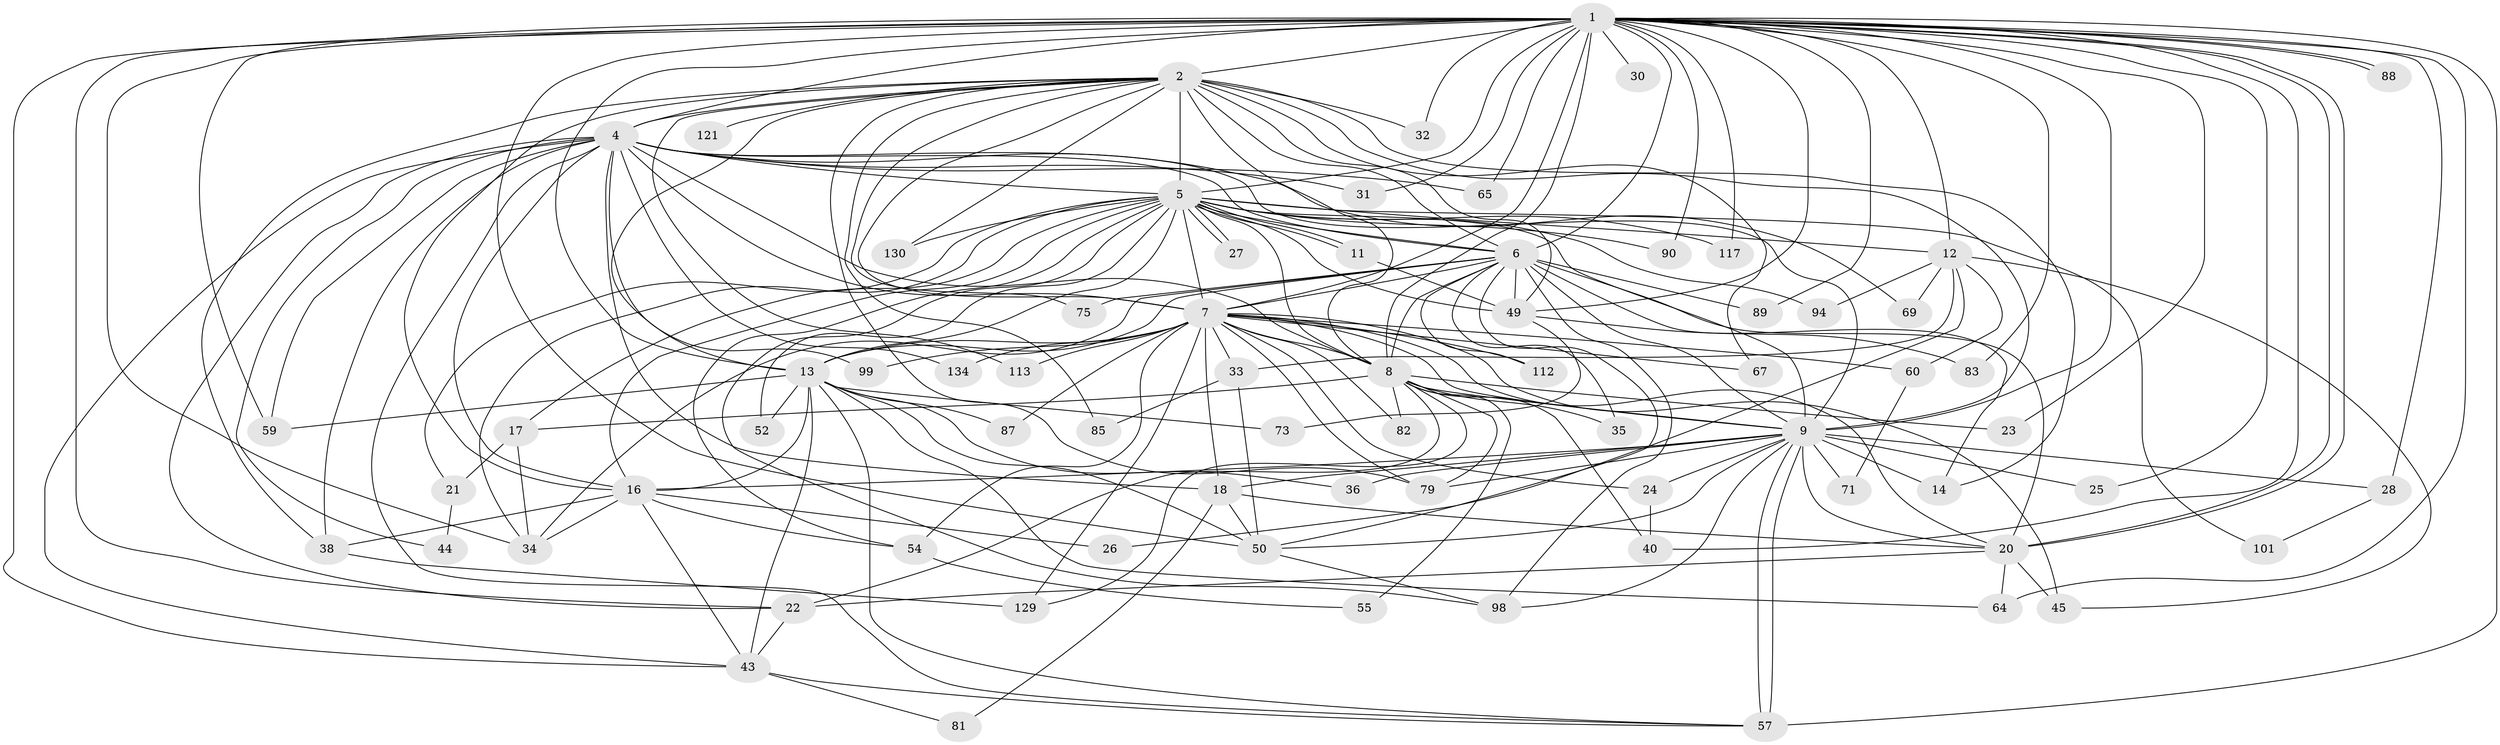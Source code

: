 // original degree distribution, {25: 0.007042253521126761, 18: 0.007042253521126761, 17: 0.007042253521126761, 23: 0.007042253521126761, 32: 0.007042253521126761, 21: 0.007042253521126761, 31: 0.007042253521126761, 19: 0.007042253521126761, 30: 0.007042253521126761, 27: 0.007042253521126761, 3: 0.19014084507042253, 8: 0.02112676056338028, 5: 0.035211267605633804, 11: 0.007042253521126761, 4: 0.09859154929577464, 2: 0.5563380281690141, 7: 0.014084507042253521, 6: 0.007042253521126761}
// Generated by graph-tools (version 1.1) at 2025/13/03/09/25 04:13:52]
// undirected, 71 vertices, 194 edges
graph export_dot {
graph [start="1"]
  node [color=gray90,style=filled];
  1 [super="+10"];
  2 [super="+3"];
  4;
  5;
  6;
  7;
  8;
  9 [super="+104+93+97+136+74+96+29+46"];
  11;
  12;
  13 [super="+15+70+56+42+102"];
  14 [super="+115"];
  16 [super="+62+80+111"];
  17;
  18 [super="+39"];
  20 [super="+78+105+72"];
  21;
  22 [super="+109+47"];
  23;
  24;
  25;
  26;
  27;
  28;
  30;
  31;
  32;
  33;
  34 [super="+76"];
  35;
  36;
  38 [super="+86"];
  40 [super="+41"];
  43 [super="+53+51"];
  44;
  45;
  49 [super="+63+103+124"];
  50 [super="+84+61"];
  52;
  54 [super="+118"];
  55;
  57 [super="+58"];
  59 [super="+138"];
  60;
  64 [super="+110"];
  65;
  67;
  69;
  71;
  73;
  75;
  79 [super="+91"];
  81;
  82;
  83;
  85;
  87;
  88;
  89;
  90;
  94;
  98 [super="+108+116"];
  99;
  101;
  112;
  113;
  117;
  121;
  129 [super="+132"];
  130;
  134;
  1 -- 2 [weight=4];
  1 -- 4 [weight=3];
  1 -- 5 [weight=2];
  1 -- 6 [weight=3];
  1 -- 7 [weight=5];
  1 -- 8 [weight=2];
  1 -- 9 [weight=3];
  1 -- 12;
  1 -- 20 [weight=3];
  1 -- 20;
  1 -- 22 [weight=3];
  1 -- 23;
  1 -- 25;
  1 -- 30 [weight=2];
  1 -- 40;
  1 -- 64;
  1 -- 65;
  1 -- 83;
  1 -- 88;
  1 -- 88;
  1 -- 89;
  1 -- 90;
  1 -- 117;
  1 -- 13;
  1 -- 28;
  1 -- 31;
  1 -- 32;
  1 -- 34;
  1 -- 43;
  1 -- 49;
  1 -- 50 [weight=2];
  1 -- 57 [weight=2];
  1 -- 59;
  2 -- 4 [weight=2];
  2 -- 5 [weight=2];
  2 -- 6 [weight=2];
  2 -- 7 [weight=2];
  2 -- 8 [weight=2];
  2 -- 9 [weight=4];
  2 -- 16 [weight=2];
  2 -- 32;
  2 -- 49;
  2 -- 67;
  2 -- 113;
  2 -- 121 [weight=2];
  2 -- 130;
  2 -- 75;
  2 -- 13;
  2 -- 85;
  2 -- 38;
  2 -- 14;
  2 -- 79;
  4 -- 5;
  4 -- 6;
  4 -- 7;
  4 -- 8;
  4 -- 9;
  4 -- 18;
  4 -- 31;
  4 -- 38;
  4 -- 44;
  4 -- 59;
  4 -- 65;
  4 -- 69;
  4 -- 99;
  4 -- 134;
  4 -- 16;
  4 -- 22;
  4 -- 57;
  4 -- 43;
  5 -- 6;
  5 -- 7;
  5 -- 8;
  5 -- 9 [weight=2];
  5 -- 11;
  5 -- 11;
  5 -- 12;
  5 -- 13 [weight=4];
  5 -- 17;
  5 -- 21;
  5 -- 27;
  5 -- 27;
  5 -- 34;
  5 -- 49;
  5 -- 52;
  5 -- 90;
  5 -- 94;
  5 -- 101;
  5 -- 117;
  5 -- 130;
  5 -- 54;
  5 -- 98;
  5 -- 16;
  6 -- 7;
  6 -- 8;
  6 -- 9;
  6 -- 14;
  6 -- 34;
  6 -- 35;
  6 -- 50;
  6 -- 75;
  6 -- 89;
  6 -- 112;
  6 -- 49;
  6 -- 98;
  6 -- 13;
  6 -- 20;
  7 -- 8;
  7 -- 9 [weight=3];
  7 -- 18;
  7 -- 24;
  7 -- 33;
  7 -- 45;
  7 -- 54;
  7 -- 60;
  7 -- 67;
  7 -- 82;
  7 -- 87;
  7 -- 99;
  7 -- 112;
  7 -- 113;
  7 -- 129;
  7 -- 134;
  7 -- 13;
  7 -- 20;
  7 -- 79;
  8 -- 9 [weight=2];
  8 -- 17;
  8 -- 23;
  8 -- 35;
  8 -- 55;
  8 -- 79;
  8 -- 82;
  8 -- 129;
  8 -- 40;
  8 -- 22;
  9 -- 14 [weight=3];
  9 -- 24;
  9 -- 25;
  9 -- 28;
  9 -- 36;
  9 -- 57;
  9 -- 57;
  9 -- 71;
  9 -- 79;
  9 -- 98;
  9 -- 20;
  9 -- 50;
  9 -- 16 [weight=2];
  9 -- 18;
  11 -- 49;
  12 -- 26;
  12 -- 33;
  12 -- 45;
  12 -- 60;
  12 -- 69;
  12 -- 94;
  13 -- 73;
  13 -- 36;
  13 -- 50;
  13 -- 87;
  13 -- 16;
  13 -- 64;
  13 -- 59;
  13 -- 57;
  13 -- 52;
  13 -- 43 [weight=2];
  16 -- 26;
  16 -- 43;
  16 -- 54;
  16 -- 34;
  16 -- 38;
  17 -- 21;
  17 -- 34;
  18 -- 81;
  18 -- 50;
  18 -- 20;
  20 -- 64;
  20 -- 45;
  20 -- 22;
  21 -- 44;
  22 -- 43;
  24 -- 40;
  28 -- 101;
  33 -- 85;
  33 -- 50;
  38 -- 129;
  43 -- 81;
  43 -- 57;
  49 -- 73;
  49 -- 83;
  50 -- 98;
  54 -- 55;
  60 -- 71;
}
